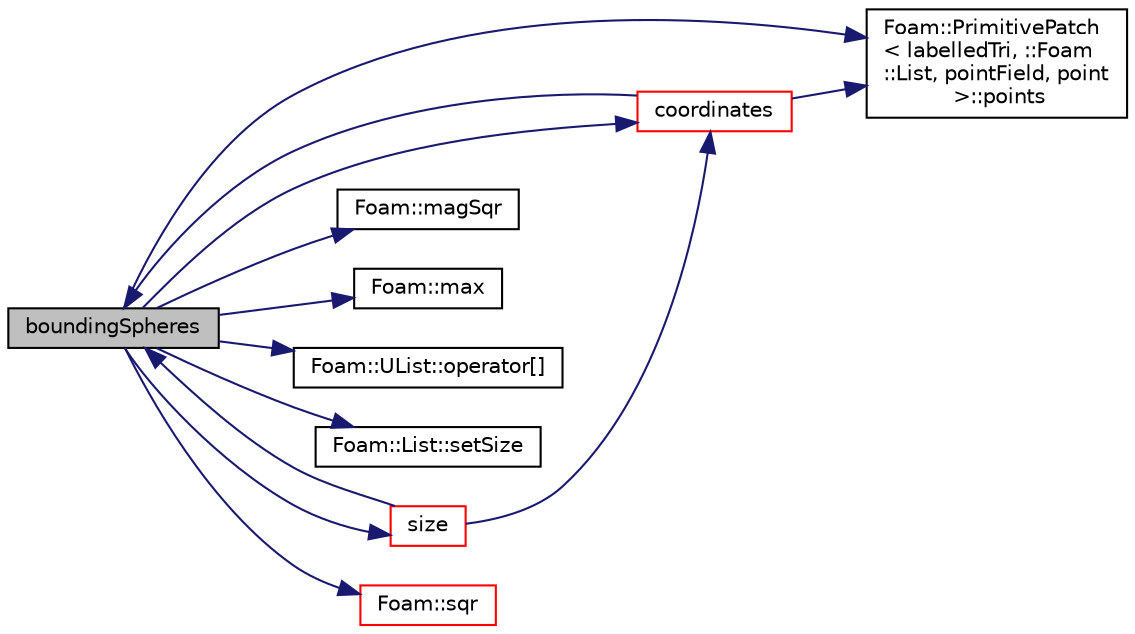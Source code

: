 digraph "boundingSpheres"
{
  bgcolor="transparent";
  edge [fontname="Helvetica",fontsize="10",labelfontname="Helvetica",labelfontsize="10"];
  node [fontname="Helvetica",fontsize="10",shape=record];
  rankdir="LR";
  Node1271 [label="boundingSpheres",height=0.2,width=0.4,color="black", fillcolor="grey75", style="filled", fontcolor="black"];
  Node1271 -> Node1272 [color="midnightblue",fontsize="10",style="solid",fontname="Helvetica"];
  Node1272 [label="coordinates",height=0.2,width=0.4,color="red",URL="$a26393.html#ad938704f9b1700904bb272de893ceacb",tooltip="Get representative set of element coordinates. "];
  Node1272 -> Node1271 [color="midnightblue",fontsize="10",style="solid",fontname="Helvetica"];
  Node1272 -> Node1274 [color="midnightblue",fontsize="10",style="solid",fontname="Helvetica"];
  Node1274 [label="Foam::PrimitivePatch\l\< labelledTri, ::Foam\l::List, pointField, point\l \>::points",height=0.2,width=0.4,color="black",URL="$a28693.html#aa3c7d968f31c88780c663876f64ef6a6",tooltip="Return reference to global points. "];
  Node1271 -> Node1277 [color="midnightblue",fontsize="10",style="solid",fontname="Helvetica"];
  Node1277 [label="Foam::magSqr",height=0.2,width=0.4,color="black",URL="$a21851.html#ae6fff2c6981e6d9618aa5038e69def6e"];
  Node1271 -> Node1278 [color="midnightblue",fontsize="10",style="solid",fontname="Helvetica"];
  Node1278 [label="Foam::max",height=0.2,width=0.4,color="black",URL="$a21851.html#ac993e906cf2774ae77e666bc24e81733"];
  Node1271 -> Node1279 [color="midnightblue",fontsize="10",style="solid",fontname="Helvetica"];
  Node1279 [label="Foam::UList::operator[]",height=0.2,width=0.4,color="black",URL="$a26837.html#a851e28f7788bbc82f5a4aa9f0efdefe4",tooltip="Return element of UList. "];
  Node1271 -> Node1274 [color="midnightblue",fontsize="10",style="solid",fontname="Helvetica"];
  Node1271 -> Node1280 [color="midnightblue",fontsize="10",style="solid",fontname="Helvetica"];
  Node1280 [label="Foam::List::setSize",height=0.2,width=0.4,color="black",URL="$a26833.html#aedb985ffeaf1bdbfeccc2a8730405703",tooltip="Reset size of List. "];
  Node1271 -> Node1281 [color="midnightblue",fontsize="10",style="solid",fontname="Helvetica"];
  Node1281 [label="size",height=0.2,width=0.4,color="red",URL="$a26393.html#a03bc1200aac252c4d3e18657d700b71c",tooltip="Range of local indices that can be returned. "];
  Node1281 -> Node1271 [color="midnightblue",fontsize="10",style="solid",fontname="Helvetica"];
  Node1281 -> Node1272 [color="midnightblue",fontsize="10",style="solid",fontname="Helvetica"];
  Node1271 -> Node1631 [color="midnightblue",fontsize="10",style="solid",fontname="Helvetica"];
  Node1631 [label="Foam::sqr",height=0.2,width=0.4,color="red",URL="$a21851.html#a277dc11c581d53826ab5090b08f3b17b"];
}
